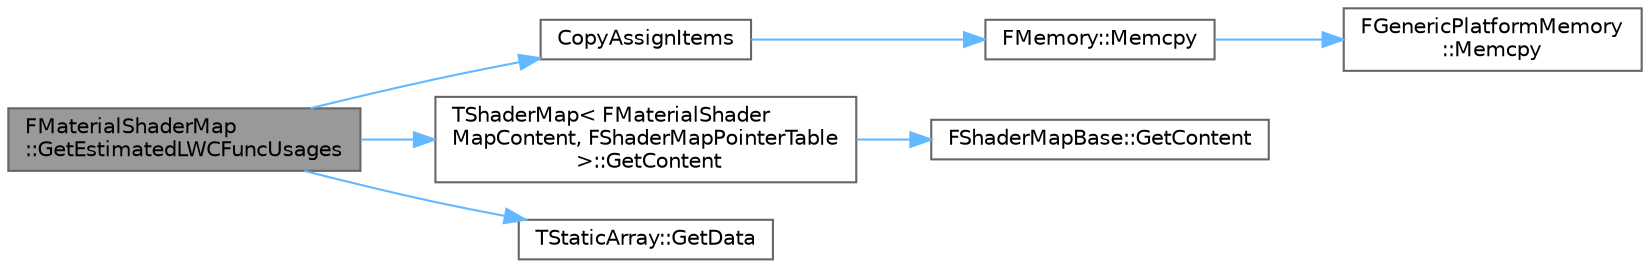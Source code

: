 digraph "FMaterialShaderMap::GetEstimatedLWCFuncUsages"
{
 // INTERACTIVE_SVG=YES
 // LATEX_PDF_SIZE
  bgcolor="transparent";
  edge [fontname=Helvetica,fontsize=10,labelfontname=Helvetica,labelfontsize=10];
  node [fontname=Helvetica,fontsize=10,shape=box,height=0.2,width=0.4];
  rankdir="LR";
  Node1 [id="Node000001",label="FMaterialShaderMap\l::GetEstimatedLWCFuncUsages",height=0.2,width=0.4,color="gray40", fillcolor="grey60", style="filled", fontcolor="black",tooltip=" "];
  Node1 -> Node2 [id="edge1_Node000001_Node000002",color="steelblue1",style="solid",tooltip=" "];
  Node2 [id="Node000002",label="CopyAssignItems",height=0.2,width=0.4,color="grey40", fillcolor="white", style="filled",URL="$db/dea/MemoryOps_8h.html#ae23087025364cd6b2ffed05dc201b306",tooltip="Copy assigns a range of items."];
  Node2 -> Node3 [id="edge2_Node000002_Node000003",color="steelblue1",style="solid",tooltip=" "];
  Node3 [id="Node000003",label="FMemory::Memcpy",height=0.2,width=0.4,color="grey40", fillcolor="white", style="filled",URL="$de/d4a/structFMemory.html#af5c0a2f1987809876d6d72269851e89c",tooltip=" "];
  Node3 -> Node4 [id="edge3_Node000003_Node000004",color="steelblue1",style="solid",tooltip=" "];
  Node4 [id="Node000004",label="FGenericPlatformMemory\l::Memcpy",height=0.2,width=0.4,color="grey40", fillcolor="white", style="filled",URL="$d3/dfd/structFGenericPlatformMemory.html#a13ca9511967a7af8d1c2c3beab1208e2",tooltip=" "];
  Node1 -> Node5 [id="edge4_Node000001_Node000005",color="steelblue1",style="solid",tooltip=" "];
  Node5 [id="Node000005",label="TShaderMap\< FMaterialShader\lMapContent, FShaderMapPointerTable\l \>::GetContent",height=0.2,width=0.4,color="grey40", fillcolor="white", style="filled",URL="$d2/da5/classTShaderMap.html#a69c24532e90c07c10714e74e4efc4577",tooltip=" "];
  Node5 -> Node6 [id="edge5_Node000005_Node000006",color="steelblue1",style="solid",tooltip=" "];
  Node6 [id="Node000006",label="FShaderMapBase::GetContent",height=0.2,width=0.4,color="grey40", fillcolor="white", style="filled",URL="$d2/df4/classFShaderMapBase.html#a76d573459b11d4771f1b2887c69e5029",tooltip=" "];
  Node1 -> Node7 [id="edge6_Node000001_Node000007",color="steelblue1",style="solid",tooltip=" "];
  Node7 [id="Node000007",label="TStaticArray::GetData",height=0.2,width=0.4,color="grey40", fillcolor="white", style="filled",URL="$da/dad/classTStaticArray.html#a3b5b99ffd3245c632f63bee58510dc98",tooltip="A pointer to the first element of the array."];
}
